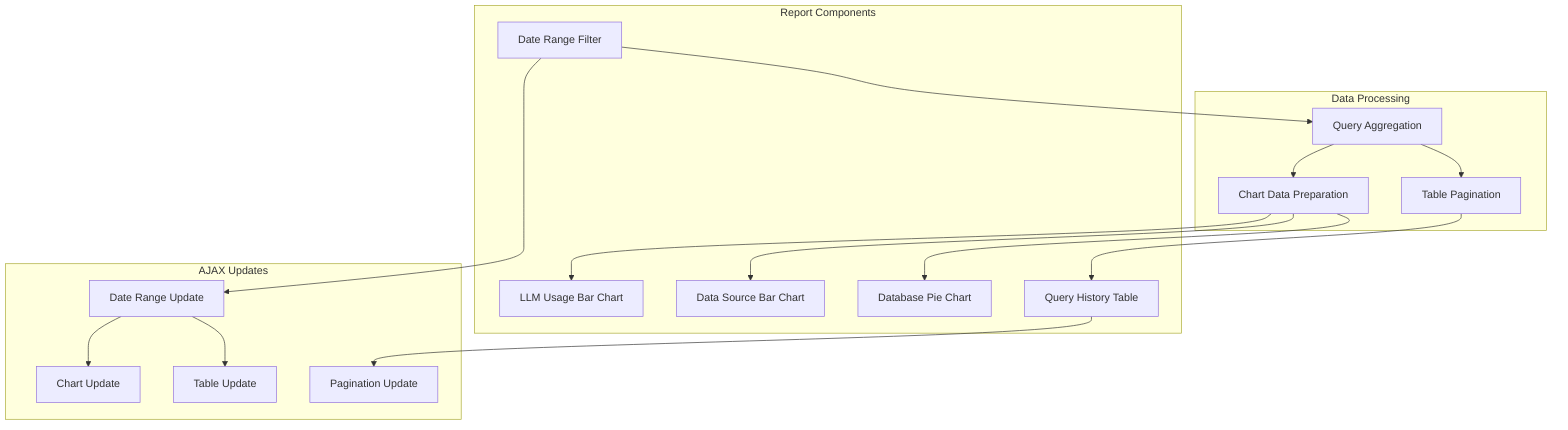 graph TB
    subgraph "Report Components"
        DateFilter["Date Range Filter"]
        LLMChart["LLM Usage Bar Chart"]
        DataSourceChart["Data Source Bar Chart"]
        DatabaseChart["Database Pie Chart"]
        HistoryTable["Query History Table"]
    end
    
    subgraph "Data Processing"
        QueryAggregation["Query Aggregation"]
        ChartDataPrep["Chart Data Preparation"]
        TablePagination["Table Pagination"]
    end
    
    subgraph "AJAX Updates"
        DateRangeUpdate["Date Range Update"]
        ChartUpdate["Chart Update"]
        TableUpdate["Table Update"]
        PaginationUpdate["Pagination Update"]
    end
    
    DateFilter --> QueryAggregation
    QueryAggregation --> ChartDataPrep
    QueryAggregation --> TablePagination
    
    ChartDataPrep --> LLMChart
    ChartDataPrep --> DataSourceChart
    ChartDataPrep --> DatabaseChart
    TablePagination --> HistoryTable
    
    DateFilter --> DateRangeUpdate
    DateRangeUpdate --> ChartUpdate
    DateRangeUpdate --> TableUpdate
    HistoryTable --> PaginationUpdate
